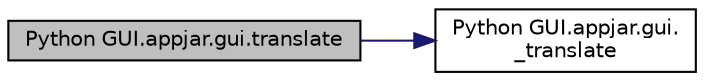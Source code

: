 digraph "Python GUI.appjar.gui.translate"
{
  edge [fontname="Helvetica",fontsize="10",labelfontname="Helvetica",labelfontsize="10"];
  node [fontname="Helvetica",fontsize="10",shape=record];
  rankdir="LR";
  Node2176 [label="Python GUI.appjar.gui.translate",height=0.2,width=0.4,color="black", fillcolor="grey75", style="filled", fontcolor="black"];
  Node2176 -> Node2177 [color="midnightblue",fontsize="10",style="solid",fontname="Helvetica"];
  Node2177 [label="Python GUI.appjar.gui.\l_translate",height=0.2,width=0.4,color="black", fillcolor="white", style="filled",URL="$class_python_01_g_u_i_1_1appjar_1_1gui.html#a207b24d8a6d2e3a6a410a0158d1ac6e8"];
}
